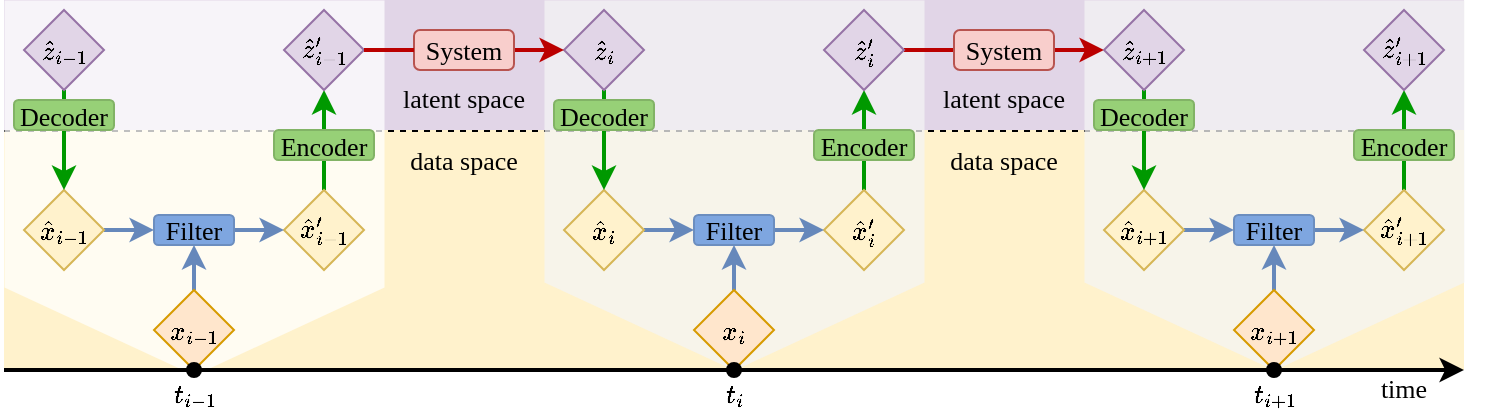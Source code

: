 <mxfile compressed="false" version="20.8.10" type="device">
  <diagram id="-mLsak5HAyIa1KMc35Pi" name="Page-1">
    <mxGraphModel dx="698" dy="425" grid="1" gridSize="5" guides="1" tooltips="1" connect="1" arrows="1" fold="1" page="1" pageScale="1" pageWidth="1169" pageHeight="827" math="1" shadow="0">
      <root>
        <mxCell id="0" />
        <mxCell id="1" parent="0" />
        <mxCell id="eTzGqw_-Wev7pMsWMkOt-2" value="" style="rounded=0;whiteSpace=wrap;html=1;fillColor=#e1d5e7;strokeColor=none;fontFamily=Times New Roman;fontSize=13;spacing=0;" parent="1" vertex="1">
          <mxGeometry x="70" y="455" width="730" height="65" as="geometry" />
        </mxCell>
        <mxCell id="eTzGqw_-Wev7pMsWMkOt-1" value="" style="rounded=0;whiteSpace=wrap;html=1;fillColor=#fff2cc;strokeColor=none;fontFamily=Times New Roman;fontSize=13;spacing=0;" parent="1" vertex="1">
          <mxGeometry x="70" y="520" width="730" height="120" as="geometry" />
        </mxCell>
        <mxCell id="snj2F_4ztWrfJjom1-7a-5" value="" style="endArrow=none;dashed=1;html=1;rounded=0;exitX=0;exitY=0;exitDx=0;exitDy=80.5;exitPerimeter=0;entryX=0;entryY=0;entryDx=190;entryDy=80.5;entryPerimeter=0;fontFamily=Times New Roman;fontSize=13;spacing=0;" parent="1" edge="1">
          <mxGeometry width="50" height="50" relative="1" as="geometry">
            <mxPoint x="70" y="520.5" as="sourcePoint" />
            <mxPoint x="780" y="520.5" as="targetPoint" />
          </mxGeometry>
        </mxCell>
        <mxCell id="0vHoQRY6hRvm2VBmArCE-162" value="" style="shape=callout;whiteSpace=wrap;html=1;perimeter=calloutPerimeter;labelBackgroundColor=none;labelBorderColor=none;strokeWidth=0;fillColor=#f5f5f5;fontColor=#333333;strokeColor=none;size=44;position=0;base=220;position2=0.5;fontSize=13;fillOpacity=75;fontFamily=Times New Roman;spacing=0;" parent="1" vertex="1">
          <mxGeometry x="610" y="455" width="190" height="185" as="geometry" />
        </mxCell>
        <mxCell id="0vHoQRY6hRvm2VBmArCE-161" value="" style="shape=callout;whiteSpace=wrap;html=1;perimeter=calloutPerimeter;labelBackgroundColor=none;labelBorderColor=none;strokeWidth=0;fillColor=#f5f5f5;fontColor=#333333;strokeColor=none;size=44;position=0;base=220;position2=0.5;fontSize=13;fillOpacity=75;fontFamily=Times New Roman;spacing=0;" parent="1" vertex="1">
          <mxGeometry x="340" y="455" width="190" height="185" as="geometry" />
        </mxCell>
        <mxCell id="0vHoQRY6hRvm2VBmArCE-145" value="" style="shape=callout;whiteSpace=wrap;html=1;perimeter=calloutPerimeter;labelBackgroundColor=none;labelBorderColor=none;strokeWidth=0;fillColor=default;fontColor=#333333;strokeColor=none;size=44;position=0;base=220;position2=0.5;fontSize=13;gradientColor=none;fillOpacity=75;fontFamily=Times New Roman;spacing=0;" parent="1" vertex="1">
          <mxGeometry x="70" y="455" width="190" height="187.5" as="geometry" />
        </mxCell>
        <mxCell id="0vHoQRY6hRvm2VBmArCE-166" style="edgeStyle=orthogonalEdgeStyle;rounded=0;orthogonalLoop=1;jettySize=auto;html=1;strokeColor=#000000;strokeWidth=2;fontSize=13;startArrow=none;startFill=0;fontFamily=Times New Roman;spacing=0;" parent="1" source="0vHoQRY6hRvm2VBmArCE-10" edge="1">
          <mxGeometry relative="1" as="geometry">
            <mxPoint x="800" y="640" as="targetPoint" />
          </mxGeometry>
        </mxCell>
        <mxCell id="0vHoQRY6hRvm2VBmArCE-13" value="" style="endArrow=none;html=1;rounded=0;strokeWidth=2;startArrow=none;fontSize=13;fontFamily=Times New Roman;spacing=0;" parent="1" source="0vHoQRY6hRvm2VBmArCE-14" target="0vHoQRY6hRvm2VBmArCE-12" edge="1">
          <mxGeometry width="50" height="50" relative="1" as="geometry">
            <mxPoint x="130" y="640" as="sourcePoint" />
            <mxPoint x="575" y="640" as="targetPoint" />
          </mxGeometry>
        </mxCell>
        <mxCell id="0vHoQRY6hRvm2VBmArCE-15" value="" style="endArrow=none;html=1;rounded=0;strokeWidth=2;fontSize=13;fontFamily=Times New Roman;spacing=0;" parent="1" target="0vHoQRY6hRvm2VBmArCE-14" edge="1">
          <mxGeometry width="50" height="50" relative="1" as="geometry">
            <mxPoint x="70" y="640" as="sourcePoint" />
            <mxPoint x="594.5" y="640" as="targetPoint" />
          </mxGeometry>
        </mxCell>
        <mxCell id="0vHoQRY6hRvm2VBmArCE-43" style="edgeStyle=orthogonalEdgeStyle;rounded=0;orthogonalLoop=1;jettySize=auto;html=1;entryX=0;entryY=0.5;entryDx=0;entryDy=0;strokeColor=#6688BB;strokeWidth=2;fontSize=13;fontFamily=Times New Roman;spacing=0;" parent="1" source="0vHoQRY6hRvm2VBmArCE-17" target="0vHoQRY6hRvm2VBmArCE-42" edge="1">
          <mxGeometry relative="1" as="geometry" />
        </mxCell>
        <mxCell id="0vHoQRY6hRvm2VBmArCE-17" value="\(\hat{x}_{i}\)" style="rhombus;whiteSpace=wrap;html=1;labelBackgroundColor=none;labelBorderColor=none;fillColor=#fff2cc;strokeColor=#d6b656;fontSize=13;fontFamily=Times New Roman;spacing=0;" parent="1" vertex="1">
          <mxGeometry x="350" y="550" width="40" height="40" as="geometry" />
        </mxCell>
        <mxCell id="_vrPf-gFNw0jzp9uYhaR-19" style="edgeStyle=orthogonalEdgeStyle;rounded=0;orthogonalLoop=1;jettySize=auto;html=1;entryX=0.5;entryY=1;entryDx=0;entryDy=0;strokeColor=#009900;strokeWidth=2;fontFamily=Times New Roman;fontSize=13;spacing=0;" parent="1" source="0vHoQRY6hRvm2VBmArCE-18" target="0vHoQRY6hRvm2VBmArCE-56" edge="1">
          <mxGeometry relative="1" as="geometry" />
        </mxCell>
        <mxCell id="0vHoQRY6hRvm2VBmArCE-18" value="\(\hat{x}_{i}&#39;\)" style="rhombus;whiteSpace=wrap;html=1;labelBackgroundColor=none;labelBorderColor=none;fillColor=#fff2cc;strokeColor=#d6b656;fontSize=13;fontFamily=Times New Roman;spacing=0;" parent="1" vertex="1">
          <mxGeometry x="480" y="550" width="40" height="40" as="geometry" />
        </mxCell>
        <mxCell id="0vHoQRY6hRvm2VBmArCE-39" style="edgeStyle=orthogonalEdgeStyle;rounded=0;orthogonalLoop=1;jettySize=auto;html=1;entryX=0;entryY=0.5;entryDx=0;entryDy=0;strokeWidth=2;strokeColor=#6688BB;fontSize=13;fontFamily=Times New Roman;spacing=0;" parent="1" source="0vHoQRY6hRvm2VBmArCE-23" target="0vHoQRY6hRvm2VBmArCE-38" edge="1">
          <mxGeometry relative="1" as="geometry" />
        </mxCell>
        <mxCell id="0vHoQRY6hRvm2VBmArCE-23" value="\(\hat{x}_{i-1}\)" style="rhombus;whiteSpace=wrap;html=1;labelBackgroundColor=none;labelBorderColor=none;fillColor=#fff2cc;strokeColor=#d6b656;fontSize=13;fontFamily=Times New Roman;spacing=0;" parent="1" vertex="1">
          <mxGeometry x="80" y="550" width="40" height="40" as="geometry" />
        </mxCell>
        <mxCell id="_vrPf-gFNw0jzp9uYhaR-15" style="edgeStyle=orthogonalEdgeStyle;rounded=0;orthogonalLoop=1;jettySize=auto;html=1;entryX=0.5;entryY=1;entryDx=0;entryDy=0;strokeColor=#009900;strokeWidth=2;fontFamily=Times New Roman;fontSize=13;spacing=0;" parent="1" source="0vHoQRY6hRvm2VBmArCE-24" target="0vHoQRY6hRvm2VBmArCE-84" edge="1">
          <mxGeometry relative="1" as="geometry" />
        </mxCell>
        <mxCell id="0vHoQRY6hRvm2VBmArCE-24" value="\(\hat{x}_{i-1}&#39;\)" style="rhombus;whiteSpace=wrap;html=1;labelBackgroundColor=none;labelBorderColor=none;fillColor=#fff2cc;strokeColor=#d6b656;fontSize=13;fontFamily=Times New Roman;spacing=0;" parent="1" vertex="1">
          <mxGeometry x="210" y="550" width="40" height="40" as="geometry" />
        </mxCell>
        <mxCell id="0vHoQRY6hRvm2VBmArCE-51" style="edgeStyle=orthogonalEdgeStyle;rounded=0;orthogonalLoop=1;jettySize=auto;html=1;entryX=0;entryY=0.5;entryDx=0;entryDy=0;strokeColor=#6688BB;strokeWidth=2;fontSize=13;fontFamily=Times New Roman;spacing=0;" parent="1" source="0vHoQRY6hRvm2VBmArCE-25" target="0vHoQRY6hRvm2VBmArCE-49" edge="1">
          <mxGeometry relative="1" as="geometry" />
        </mxCell>
        <mxCell id="0vHoQRY6hRvm2VBmArCE-25" value="\(\hat{x}_{i+1}\)" style="rhombus;whiteSpace=wrap;html=1;labelBackgroundColor=none;labelBorderColor=none;fillColor=#fff2cc;strokeColor=#d6b656;fontSize=13;fontFamily=Times New Roman;spacing=0;" parent="1" vertex="1">
          <mxGeometry x="620" y="550" width="40" height="40" as="geometry" />
        </mxCell>
        <mxCell id="_vrPf-gFNw0jzp9uYhaR-23" style="edgeStyle=orthogonalEdgeStyle;rounded=0;orthogonalLoop=1;jettySize=auto;html=1;entryX=0.5;entryY=1;entryDx=0;entryDy=0;strokeColor=#6688BB;strokeWidth=2;fontFamily=Times New Roman;fontSize=13;spacing=0;" parent="1" source="0vHoQRY6hRvm2VBmArCE-35" target="0vHoQRY6hRvm2VBmArCE-38" edge="1">
          <mxGeometry relative="1" as="geometry" />
        </mxCell>
        <mxCell id="0vHoQRY6hRvm2VBmArCE-35" value="\(x_{i-1}\)" style="rhombus;whiteSpace=wrap;html=1;labelBackgroundColor=none;labelBorderColor=none;fillColor=#ffe6cc;strokeColor=#d79b00;fontSize=13;fontFamily=Times New Roman;spacing=0;" parent="1" vertex="1">
          <mxGeometry x="145" y="600" width="40" height="40" as="geometry" />
        </mxCell>
        <mxCell id="_vrPf-gFNw0jzp9uYhaR-21" style="edgeStyle=orthogonalEdgeStyle;rounded=0;orthogonalLoop=1;jettySize=auto;html=1;entryX=0.5;entryY=1;entryDx=0;entryDy=0;strokeColor=#009900;strokeWidth=2;fontFamily=Times New Roman;fontSize=13;spacing=0;" parent="1" source="0vHoQRY6hRvm2VBmArCE-26" target="0vHoQRY6hRvm2VBmArCE-86" edge="1">
          <mxGeometry relative="1" as="geometry" />
        </mxCell>
        <mxCell id="0vHoQRY6hRvm2VBmArCE-26" value="\(\hat{x}_{i+1}&#39;\)" style="rhombus;whiteSpace=wrap;html=1;labelBackgroundColor=none;labelBorderColor=none;fillColor=#fff2cc;strokeColor=#d6b656;fontSize=13;fontFamily=Times New Roman;spacing=0;" parent="1" vertex="1">
          <mxGeometry x="750" y="550" width="40" height="40" as="geometry" />
        </mxCell>
        <mxCell id="0vHoQRY6hRvm2VBmArCE-44" style="edgeStyle=orthogonalEdgeStyle;rounded=0;orthogonalLoop=1;jettySize=auto;html=1;entryX=0.5;entryY=1;entryDx=0;entryDy=0;strokeColor=#6688BB;strokeWidth=2;fontSize=13;fontFamily=Times New Roman;spacing=0;" parent="1" source="0vHoQRY6hRvm2VBmArCE-36" target="0vHoQRY6hRvm2VBmArCE-42" edge="1">
          <mxGeometry relative="1" as="geometry" />
        </mxCell>
        <mxCell id="0vHoQRY6hRvm2VBmArCE-36" value="\(x_{i}\)" style="rhombus;whiteSpace=wrap;html=1;labelBackgroundColor=none;labelBorderColor=none;fillColor=#ffe6cc;strokeColor=#d79b00;fontSize=13;fontFamily=Times New Roman;spacing=0;" parent="1" vertex="1">
          <mxGeometry x="415" y="600" width="40" height="40" as="geometry" />
        </mxCell>
        <mxCell id="0vHoQRY6hRvm2VBmArCE-52" style="edgeStyle=orthogonalEdgeStyle;rounded=0;orthogonalLoop=1;jettySize=auto;html=1;entryX=0.5;entryY=1;entryDx=0;entryDy=0;strokeColor=#6688BB;strokeWidth=2;fontSize=13;fontFamily=Times New Roman;spacing=0;" parent="1" source="0vHoQRY6hRvm2VBmArCE-37" target="0vHoQRY6hRvm2VBmArCE-49" edge="1">
          <mxGeometry relative="1" as="geometry" />
        </mxCell>
        <mxCell id="0vHoQRY6hRvm2VBmArCE-37" value="\(x_{i+1}\)" style="rhombus;whiteSpace=wrap;html=1;labelBackgroundColor=none;labelBorderColor=none;fillColor=#ffe6cc;strokeColor=#d79b00;fontSize=13;fontFamily=Times New Roman;spacing=0;" parent="1" vertex="1">
          <mxGeometry x="685" y="600" width="40" height="40" as="geometry" />
        </mxCell>
        <mxCell id="0vHoQRY6hRvm2VBmArCE-40" style="edgeStyle=orthogonalEdgeStyle;rounded=0;orthogonalLoop=1;jettySize=auto;html=1;entryX=0;entryY=0.5;entryDx=0;entryDy=0;strokeWidth=2;strokeColor=#6688BB;fontSize=13;fontFamily=Times New Roman;spacing=0;" parent="1" source="0vHoQRY6hRvm2VBmArCE-38" target="0vHoQRY6hRvm2VBmArCE-24" edge="1">
          <mxGeometry relative="1" as="geometry" />
        </mxCell>
        <mxCell id="0vHoQRY6hRvm2VBmArCE-38" value="Filter" style="rounded=1;whiteSpace=wrap;html=1;labelBackgroundColor=none;labelBorderColor=none;fillColor=#7EA6E0;strokeColor=#6c8ebf;fontSize=13;fontFamily=Times New Roman;spacing=0;" parent="1" vertex="1">
          <mxGeometry x="145" y="562.5" width="40" height="15" as="geometry" />
        </mxCell>
        <mxCell id="0vHoQRY6hRvm2VBmArCE-45" style="edgeStyle=orthogonalEdgeStyle;rounded=0;orthogonalLoop=1;jettySize=auto;html=1;entryX=0;entryY=0.5;entryDx=0;entryDy=0;strokeColor=#6688BB;strokeWidth=2;fontSize=13;fontFamily=Times New Roman;spacing=0;" parent="1" source="0vHoQRY6hRvm2VBmArCE-42" target="0vHoQRY6hRvm2VBmArCE-18" edge="1">
          <mxGeometry relative="1" as="geometry" />
        </mxCell>
        <mxCell id="0vHoQRY6hRvm2VBmArCE-42" value="Filter" style="rounded=1;whiteSpace=wrap;html=1;labelBackgroundColor=none;labelBorderColor=none;fillColor=#7EA6E0;strokeColor=#6c8ebf;fontSize=13;fontFamily=Times New Roman;spacing=0;" parent="1" vertex="1">
          <mxGeometry x="415" y="562.5" width="40" height="15" as="geometry" />
        </mxCell>
        <mxCell id="0vHoQRY6hRvm2VBmArCE-50" style="edgeStyle=orthogonalEdgeStyle;rounded=0;orthogonalLoop=1;jettySize=auto;html=1;entryX=0;entryY=0.5;entryDx=0;entryDy=0;strokeColor=#6688BB;strokeWidth=2;fontSize=13;fontFamily=Times New Roman;spacing=0;" parent="1" source="0vHoQRY6hRvm2VBmArCE-49" target="0vHoQRY6hRvm2VBmArCE-26" edge="1">
          <mxGeometry relative="1" as="geometry" />
        </mxCell>
        <mxCell id="0vHoQRY6hRvm2VBmArCE-49" value="Filter" style="rounded=1;whiteSpace=wrap;html=1;labelBackgroundColor=none;labelBorderColor=none;fillColor=#7EA6E0;strokeColor=#6c8ebf;fontSize=13;fontFamily=Times New Roman;spacing=0;" parent="1" vertex="1">
          <mxGeometry x="685" y="562.5" width="40" height="15" as="geometry" />
        </mxCell>
        <mxCell id="_vrPf-gFNw0jzp9uYhaR-16" style="edgeStyle=orthogonalEdgeStyle;rounded=0;orthogonalLoop=1;jettySize=auto;html=1;entryX=0.5;entryY=0;entryDx=0;entryDy=0;strokeColor=#009900;strokeWidth=2;fontFamily=Times New Roman;fontSize=13;spacing=0;" parent="1" source="0vHoQRY6hRvm2VBmArCE-55" target="0vHoQRY6hRvm2VBmArCE-17" edge="1">
          <mxGeometry relative="1" as="geometry" />
        </mxCell>
        <mxCell id="0vHoQRY6hRvm2VBmArCE-55" value="\(\hat{z}_{i}\)" style="rhombus;whiteSpace=wrap;html=1;labelBackgroundColor=none;labelBorderColor=none;fillColor=#e1d5e7;strokeColor=#9673a6;fontSize=13;fontFamily=Times New Roman;spacing=0;" parent="1" vertex="1">
          <mxGeometry x="350" y="460" width="40" height="40" as="geometry" />
        </mxCell>
        <mxCell id="0vHoQRY6hRvm2VBmArCE-157" style="edgeStyle=orthogonalEdgeStyle;rounded=0;orthogonalLoop=1;jettySize=auto;html=1;entryX=0;entryY=0.5;entryDx=0;entryDy=0;strokeColor=#BB0000;strokeWidth=2;fontSize=13;fontFamily=Times New Roman;spacing=0;" parent="1" source="0vHoQRY6hRvm2VBmArCE-56" target="0vHoQRY6hRvm2VBmArCE-85" edge="1">
          <mxGeometry relative="1" as="geometry" />
        </mxCell>
        <mxCell id="0vHoQRY6hRvm2VBmArCE-56" value="\(\hat{z}_{i}&#39;\)" style="rhombus;whiteSpace=wrap;html=1;labelBackgroundColor=none;labelBorderColor=none;fillColor=#e1d5e7;strokeColor=#9673a6;fontSize=13;fontFamily=Times New Roman;spacing=0;" parent="1" vertex="1">
          <mxGeometry x="480" y="460" width="40" height="40" as="geometry" />
        </mxCell>
        <mxCell id="_vrPf-gFNw0jzp9uYhaR-13" style="edgeStyle=orthogonalEdgeStyle;rounded=0;orthogonalLoop=1;jettySize=auto;html=1;entryX=0.5;entryY=0;entryDx=0;entryDy=0;strokeColor=#009900;strokeWidth=2;fontFamily=Times New Roman;fontSize=13;spacing=0;" parent="1" source="0vHoQRY6hRvm2VBmArCE-83" target="0vHoQRY6hRvm2VBmArCE-23" edge="1">
          <mxGeometry relative="1" as="geometry" />
        </mxCell>
        <mxCell id="0vHoQRY6hRvm2VBmArCE-83" value="\(\hat{z}_{i-1}\)" style="rhombus;whiteSpace=wrap;html=1;labelBackgroundColor=none;labelBorderColor=none;fillColor=#e1d5e7;strokeColor=#9673a6;fontSize=13;fontFamily=Times New Roman;spacing=0;" parent="1" vertex="1">
          <mxGeometry x="80" y="460" width="40" height="40" as="geometry" />
        </mxCell>
        <mxCell id="0vHoQRY6hRvm2VBmArCE-156" style="edgeStyle=orthogonalEdgeStyle;rounded=0;orthogonalLoop=1;jettySize=auto;html=1;entryX=0;entryY=0.5;entryDx=0;entryDy=0;strokeColor=#BB0000;strokeWidth=2;fontSize=13;startArrow=none;fontFamily=Times New Roman;spacing=0;" parent="1" source="0vHoQRY6hRvm2VBmArCE-155" target="0vHoQRY6hRvm2VBmArCE-55" edge="1">
          <mxGeometry relative="1" as="geometry" />
        </mxCell>
        <mxCell id="0vHoQRY6hRvm2VBmArCE-84" value="\(\hat{z}_{i-1}&#39;\)" style="rhombus;whiteSpace=wrap;html=1;labelBackgroundColor=none;labelBorderColor=none;fillColor=#e1d5e7;strokeColor=#9673a6;fontSize=13;fontFamily=Times New Roman;spacing=0;" parent="1" vertex="1">
          <mxGeometry x="210" y="460" width="40" height="40" as="geometry" />
        </mxCell>
        <mxCell id="_vrPf-gFNw0jzp9uYhaR-20" style="edgeStyle=orthogonalEdgeStyle;rounded=0;orthogonalLoop=1;jettySize=auto;html=1;entryX=0.5;entryY=0;entryDx=0;entryDy=0;strokeColor=#009900;strokeWidth=2;fontFamily=Times New Roman;fontSize=13;spacing=0;" parent="1" source="0vHoQRY6hRvm2VBmArCE-85" target="0vHoQRY6hRvm2VBmArCE-25" edge="1">
          <mxGeometry relative="1" as="geometry" />
        </mxCell>
        <mxCell id="0vHoQRY6hRvm2VBmArCE-85" value="\(\hat{z}_{i+1}\)" style="rhombus;whiteSpace=wrap;html=1;labelBackgroundColor=none;labelBorderColor=none;fillColor=#e1d5e7;strokeColor=#9673a6;fontSize=13;fontFamily=Times New Roman;spacing=0;" parent="1" vertex="1">
          <mxGeometry x="620" y="460" width="40" height="40" as="geometry" />
        </mxCell>
        <mxCell id="0vHoQRY6hRvm2VBmArCE-86" value="\(\hat{z}_{i+1}&#39;\)" style="rhombus;whiteSpace=wrap;html=1;labelBackgroundColor=none;labelBorderColor=none;fillColor=#e1d5e7;strokeColor=#9673a6;fontSize=13;fontFamily=Times New Roman;spacing=0;" parent="1" vertex="1">
          <mxGeometry x="750" y="460" width="40" height="40" as="geometry" />
        </mxCell>
        <mxCell id="0vHoQRY6hRvm2VBmArCE-105" value="Encoder" style="rounded=1;whiteSpace=wrap;html=1;labelBackgroundColor=none;labelBorderColor=none;fillColor=#97D077;strokeColor=#82b366;fontSize=13;fontFamily=Times New Roman;spacing=0;" parent="1" vertex="1">
          <mxGeometry x="475" y="520" width="50" height="15" as="geometry" />
        </mxCell>
        <mxCell id="0vHoQRY6hRvm2VBmArCE-102" value="Decoder" style="rounded=1;whiteSpace=wrap;html=1;labelBackgroundColor=none;labelBorderColor=none;fillColor=#97D077;strokeColor=#82b366;fontSize=13;fontFamily=Times New Roman;spacing=0;" parent="1" vertex="1">
          <mxGeometry x="345" y="505" width="50" height="15" as="geometry" />
        </mxCell>
        <mxCell id="0vHoQRY6hRvm2VBmArCE-93" value="Encoder" style="rounded=1;whiteSpace=wrap;html=1;labelBackgroundColor=none;labelBorderColor=none;fillColor=#97D077;strokeColor=#82b366;fontSize=13;fontFamily=Times New Roman;spacing=0;" parent="1" vertex="1">
          <mxGeometry x="745" y="520" width="50" height="15" as="geometry" />
        </mxCell>
        <mxCell id="0vHoQRY6hRvm2VBmArCE-139" value="time" style="text;html=1;strokeColor=none;fillColor=none;align=center;verticalAlign=middle;whiteSpace=wrap;rounded=0;labelBackgroundColor=none;labelBorderColor=none;strokeWidth=0;fontSize=13;fontFamily=Times New Roman;spacing=0;" parent="1" vertex="1">
          <mxGeometry x="740" y="640" width="60" height="17.5" as="geometry" />
        </mxCell>
        <mxCell id="0vHoQRY6hRvm2VBmArCE-111" value="Encoder" style="rounded=1;whiteSpace=wrap;html=1;labelBackgroundColor=none;labelBorderColor=none;fillColor=#97D077;strokeColor=#82b366;fontSize=13;fontFamily=Times New Roman;spacing=0;" parent="1" vertex="1">
          <mxGeometry x="205" y="520" width="50" height="15" as="geometry" />
        </mxCell>
        <mxCell id="0vHoQRY6hRvm2VBmArCE-103" value="Decoder" style="rounded=1;whiteSpace=wrap;html=1;labelBackgroundColor=none;labelBorderColor=none;fillColor=#97D077;strokeColor=#82b366;fontSize=13;fontFamily=Times New Roman;spacing=0;" parent="1" vertex="1">
          <mxGeometry x="75" y="505" width="50" height="15" as="geometry" />
        </mxCell>
        <mxCell id="0vHoQRY6hRvm2VBmArCE-158" value="System" style="rounded=1;whiteSpace=wrap;html=1;labelBackgroundColor=none;labelBorderColor=none;fillColor=#f8cecc;strokeColor=#b85450;fontFamily=Times New Roman;fontSize=13;spacing=0;" parent="1" vertex="1">
          <mxGeometry x="545" y="470" width="50" height="20" as="geometry" />
        </mxCell>
        <mxCell id="0vHoQRY6hRvm2VBmArCE-160" value="Decoder" style="rounded=1;whiteSpace=wrap;html=1;labelBackgroundColor=none;labelBorderColor=none;fillColor=#97D077;strokeColor=#82b366;fontSize=13;fontFamily=Times New Roman;spacing=0;" parent="1" vertex="1">
          <mxGeometry x="615" y="505" width="50" height="15" as="geometry" />
        </mxCell>
        <mxCell id="0vHoQRY6hRvm2VBmArCE-167" value="" style="edgeStyle=orthogonalEdgeStyle;rounded=0;orthogonalLoop=1;jettySize=auto;html=1;strokeColor=#000000;strokeWidth=2;fontSize=13;startArrow=none;startFill=0;endArrow=none;fontFamily=Times New Roman;spacing=0;" parent="1" source="0vHoQRY6hRvm2VBmArCE-12" target="0vHoQRY6hRvm2VBmArCE-10" edge="1">
          <mxGeometry relative="1" as="geometry">
            <mxPoint x="868.533" y="640" as="targetPoint" />
            <mxPoint x="435" y="640" as="sourcePoint" />
          </mxGeometry>
        </mxCell>
        <mxCell id="eTzGqw_-Wev7pMsWMkOt-5" value="latent space&lt;br style=&quot;font-size: 13px;&quot;&gt;&lt;br style=&quot;font-size: 13px;&quot;&gt;data space" style="text;html=1;strokeColor=none;fillColor=none;align=center;verticalAlign=middle;whiteSpace=wrap;rounded=0;fontFamily=Times New Roman;fontSize=13;spacing=0;" parent="1" vertex="1">
          <mxGeometry x="530" y="505" width="80" height="30" as="geometry" />
        </mxCell>
        <mxCell id="snj2F_4ztWrfJjom1-7a-7" value="latent space&lt;br style=&quot;font-size: 13px;&quot;&gt;&lt;br style=&quot;font-size: 13px;&quot;&gt;data space" style="text;html=1;strokeColor=none;fillColor=none;align=center;verticalAlign=middle;whiteSpace=wrap;rounded=0;fontFamily=Times New Roman;fontSize=13;spacing=0;" parent="1" vertex="1">
          <mxGeometry x="260" y="505" width="80" height="30" as="geometry" />
        </mxCell>
        <mxCell id="0vHoQRY6hRvm2VBmArCE-14" value="\(t_{i-1}\)" style="shape=waypoint;sketch=0;fillStyle=solid;size=6;pointerEvents=1;points=[];fillColor=none;resizable=0;rotatable=0;perimeter=centerPerimeter;snapToPoint=1;verticalAlign=bottom;labelBackgroundColor=none;labelBorderColor=none;html=1;spacingTop=0;strokeWidth=2;fontSize=13;fontFamily=Times New Roman;spacing=0;" parent="1" vertex="1">
          <mxGeometry x="145" y="620" width="40" height="40" as="geometry" />
        </mxCell>
        <mxCell id="0vHoQRY6hRvm2VBmArCE-12" value="\(t_{i}\)" style="shape=waypoint;sketch=0;fillStyle=solid;size=6;pointerEvents=1;points=[];fillColor=none;resizable=0;rotatable=0;perimeter=centerPerimeter;snapToPoint=1;verticalAlign=bottom;labelBackgroundColor=none;labelBorderColor=none;html=1;spacingTop=0;strokeWidth=2;fontSize=13;fontFamily=Times New Roman;spacing=0;" parent="1" vertex="1">
          <mxGeometry x="415" y="620" width="40" height="40" as="geometry" />
        </mxCell>
        <mxCell id="0vHoQRY6hRvm2VBmArCE-10" value="\(t_{i+1}\)" style="shape=waypoint;sketch=0;fillStyle=solid;size=6;pointerEvents=1;points=[];fillColor=none;resizable=0;rotatable=0;perimeter=centerPerimeter;snapToPoint=1;verticalAlign=bottom;labelBackgroundColor=none;labelBorderColor=none;html=1;spacingTop=0;strokeWidth=2;perimeterSpacing=0;fontSize=13;fontFamily=Times New Roman;spacing=0;" parent="1" vertex="1">
          <mxGeometry x="685" y="620" width="40" height="40" as="geometry" />
        </mxCell>
        <mxCell id="0vHoQRY6hRvm2VBmArCE-155" value="System" style="rounded=1;whiteSpace=wrap;html=1;labelBackgroundColor=none;labelBorderColor=none;fillColor=#f8cecc;strokeColor=#b85450;fontFamily=Times New Roman;fontSize=13;spacing=0;" parent="1" vertex="1">
          <mxGeometry x="275" y="470" width="50" height="20" as="geometry" />
        </mxCell>
        <mxCell id="_vrPf-gFNw0jzp9uYhaR-1" value="" style="edgeStyle=orthogonalEdgeStyle;rounded=0;orthogonalLoop=1;jettySize=auto;html=1;entryX=0;entryY=0.5;entryDx=0;entryDy=0;strokeColor=#BB0000;strokeWidth=2;fontSize=13;endArrow=none;fontFamily=Times New Roman;spacing=0;" parent="1" source="0vHoQRY6hRvm2VBmArCE-84" target="0vHoQRY6hRvm2VBmArCE-155" edge="1">
          <mxGeometry relative="1" as="geometry">
            <mxPoint x="250" y="480" as="sourcePoint" />
            <mxPoint x="340" y="480" as="targetPoint" />
          </mxGeometry>
        </mxCell>
      </root>
    </mxGraphModel>
  </diagram>
</mxfile>
